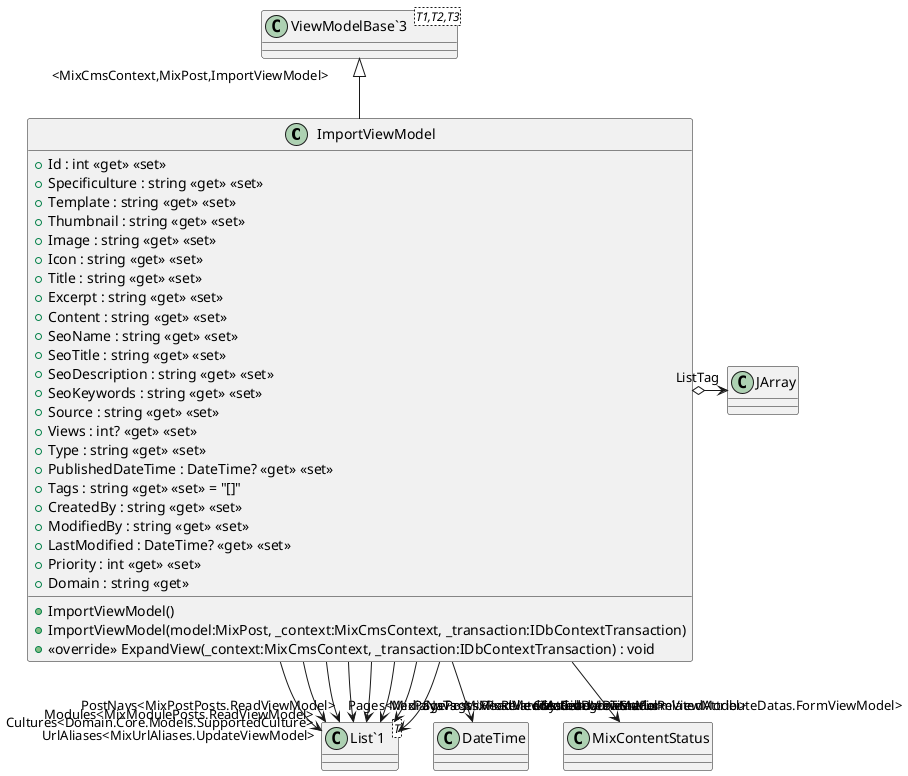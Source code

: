 @startuml
class ImportViewModel {
    + Id : int <<get>> <<set>>
    + Specificulture : string <<get>> <<set>>
    + Template : string <<get>> <<set>>
    + Thumbnail : string <<get>> <<set>>
    + Image : string <<get>> <<set>>
    + Icon : string <<get>> <<set>>
    + Title : string <<get>> <<set>>
    + Excerpt : string <<get>> <<set>>
    + Content : string <<get>> <<set>>
    + SeoName : string <<get>> <<set>>
    + SeoTitle : string <<get>> <<set>>
    + SeoDescription : string <<get>> <<set>>
    + SeoKeywords : string <<get>> <<set>>
    + Source : string <<get>> <<set>>
    + Views : int? <<get>> <<set>>
    + Type : string <<get>> <<set>>
    + PublishedDateTime : DateTime? <<get>> <<set>>
    + Tags : string <<get>> <<set>> = "[]"
    + CreatedBy : string <<get>> <<set>>
    + ModifiedBy : string <<get>> <<set>>
    + LastModified : DateTime? <<get>> <<set>>
    + Priority : int <<get>> <<set>>
    + Domain : string <<get>>
    + ImportViewModel()
    + ImportViewModel(model:MixPost, _context:MixCmsContext, _transaction:IDbContextTransaction)
    + <<override>> ExpandView(_context:MixCmsContext, _transaction:IDbContextTransaction) : void
}
class "ViewModelBase`3"<T1,T2,T3> {
}
class "List`1"<T> {
}
"ViewModelBase`3" "<MixCmsContext,MixPost,ImportViewModel>" <|-- ImportViewModel
ImportViewModel --> "Cultures<Domain.Core.Models.SupportedCulture>" "List`1"
ImportViewModel --> "CreatedDateTime" DateTime
ImportViewModel --> "Status" MixContentStatus
ImportViewModel --> "Pages<MixPagePosts.ReadViewModel>" "List`1"
ImportViewModel --> "Modules<MixModulePosts.ReadViewModel>" "List`1"
ImportViewModel --> "MediaNavs<MixPostMedias.ReadViewModel>" "List`1"
ImportViewModel --> "PostNavs<MixPostPosts.ReadViewModel>" "List`1"
ImportViewModel o-> "ListTag" JArray
ImportViewModel --> "SysCategories<MixRelatedAttributeDatas.FormViewModel>" "List`1"
ImportViewModel --> "SysTags<MixRelatedAttributeDatas.FormViewModel>" "List`1"
ImportViewModel --> "UrlAliases<MixUrlAliases.UpdateViewModel>" "List`1"
@enduml
